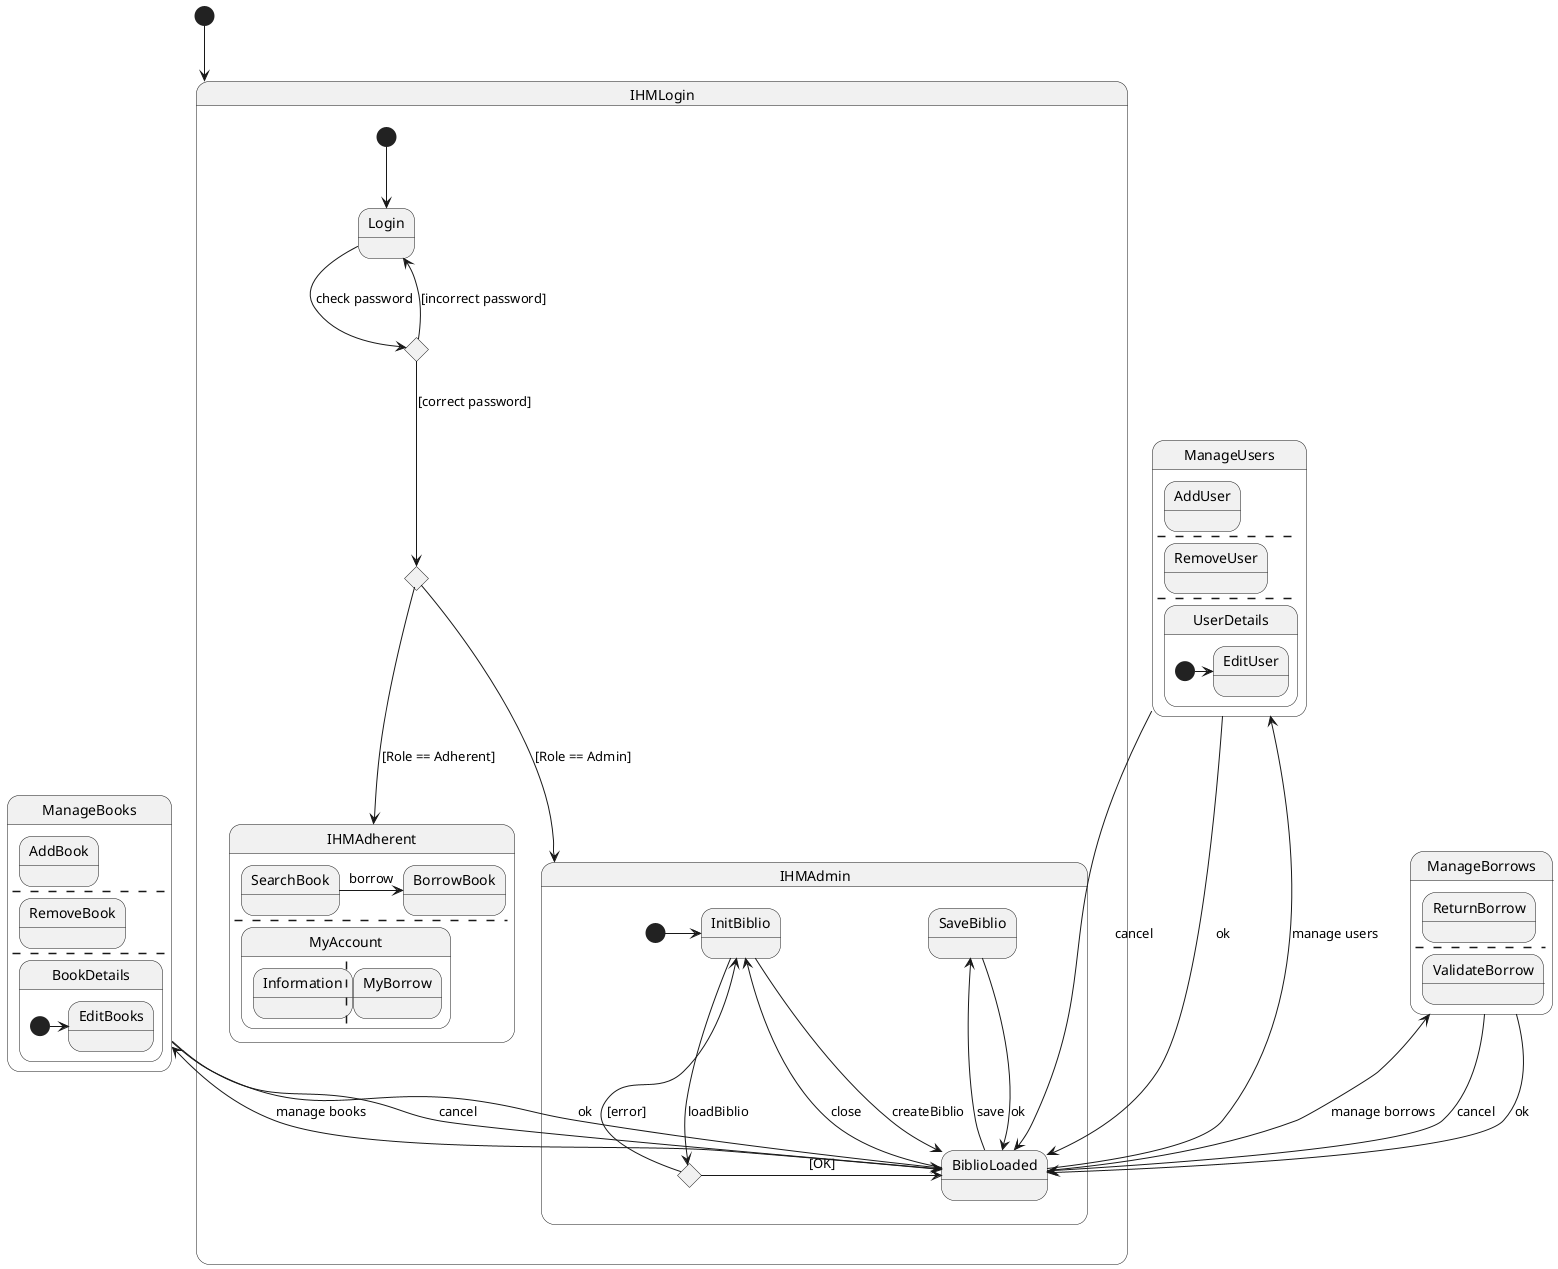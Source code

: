 @startuml
'scale 350 width

[*] --> IHMLogin

state IHMLogin {
    [*] --> Login
    state testLogin <<choice>>
    state testRole <<choice>>

    Login -> testLogin : check password

    testLogin --> Login : [incorrect password]
    testLogin --> testRole : [correct password]
    testRole --> IHMAdmin : [Role == Admin]
    testRole --> IHMAdherent : [Role == Adherent]
}

state IHMAdmin {
    [*] -> InitBiblio
    state loadBiblio <<choice>>

    InitBiblio --> loadBiblio : loadBiblio
    InitBiblio -> BiblioLoaded : createBiblio

    BiblioLoaded --> InitBiblio : close
    BiblioLoaded -u-> SaveBiblio : save

    loadBiblio -> InitBiblio : [error]
    loadBiblio -> BiblioLoaded :  [OK]

    SaveBiblio -d-> BiblioLoaded : ok
}

state IHMAdherent {
    state SearchBook
    state BorrowBook

    SearchBook -> BorrowBook : borrow
    --
    state MyAccount {
        state Information
        ||
        state MyBorrow
    }
}


state ManageBooks {
    state AddBook
    --
    state RemoveBook
    --
    state BookDetails {
        [*] -> EditBooks
    }
}

state ManageUsers {
    state AddUser
    --
    state RemoveUser
    --
    state UserDetails {
        [*] -> EditUser
    }
}

state ManageBorrows {
    state ReturnBorrow
    --
    state ValidateBorrow
}

BiblioLoaded -> ManageBooks : manage books
BiblioLoaded --> ManageUsers : manage users
BiblioLoaded ---> ManageBorrows : manage borrows

ManageBooks --> BiblioLoaded : cancel
ManageBooks --> BiblioLoaded : ok

ManageUsers ---> BiblioLoaded : cancel
ManageUsers ---> BiblioLoaded : ok


ManageBorrows --> BiblioLoaded : cancel
ManageBorrows --> BiblioLoaded : ok

@enduml